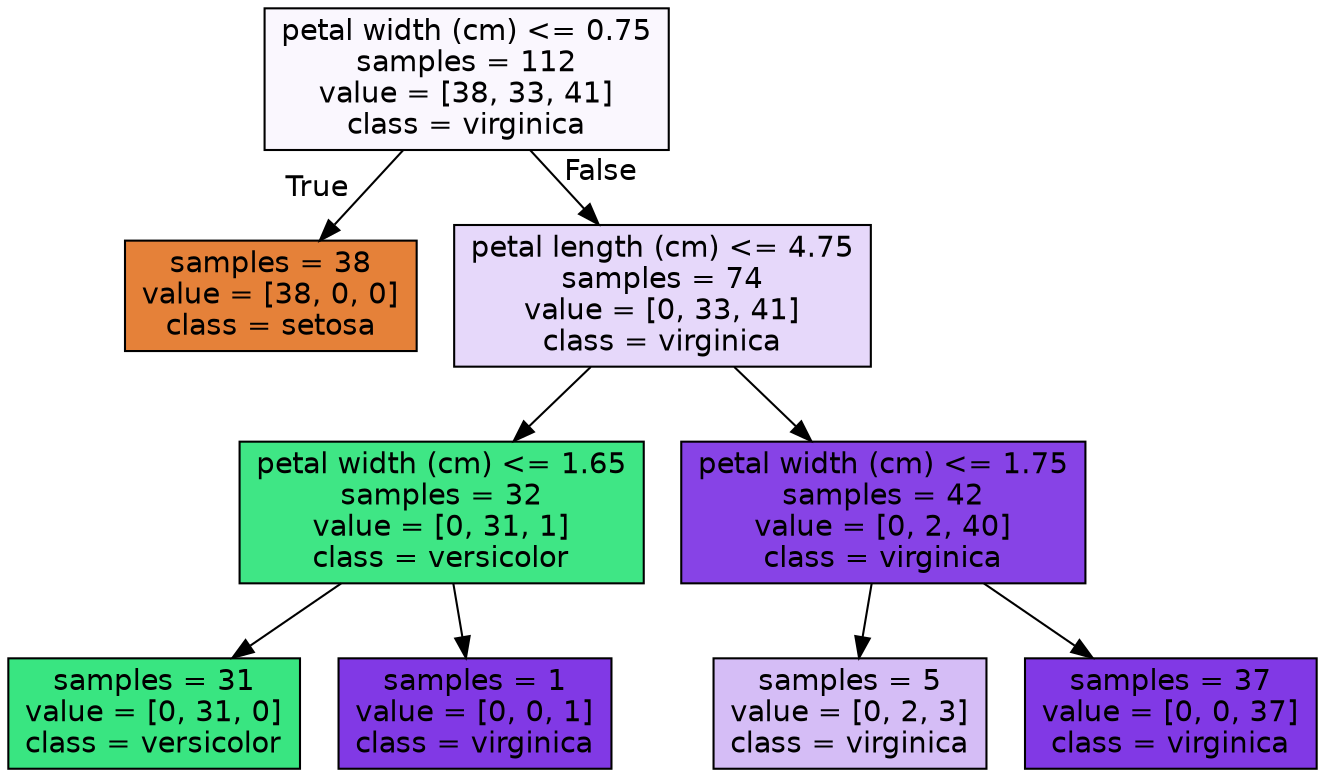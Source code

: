 digraph Tree {
node [shape=box, style="filled", color="black", fontname="helvetica"] ;
edge [fontname="helvetica"] ;
0 [label="petal width (cm) <= 0.75\nsamples = 112\nvalue = [38, 33, 41]\nclass = virginica", fillcolor="#faf7fe"] ;
1 [label="samples = 38\nvalue = [38, 0, 0]\nclass = setosa", fillcolor="#e58139"] ;
0 -> 1 [labeldistance=2.5, labelangle=45, headlabel="True"] ;
2 [label="petal length (cm) <= 4.75\nsamples = 74\nvalue = [0, 33, 41]\nclass = virginica", fillcolor="#e6d8fa"] ;
0 -> 2 [labeldistance=2.5, labelangle=-45, headlabel="False"] ;
3 [label="petal width (cm) <= 1.65\nsamples = 32\nvalue = [0, 31, 1]\nclass = versicolor", fillcolor="#3fe685"] ;
2 -> 3 ;
4 [label="samples = 31\nvalue = [0, 31, 0]\nclass = versicolor", fillcolor="#39e581"] ;
3 -> 4 ;
5 [label="samples = 1\nvalue = [0, 0, 1]\nclass = virginica", fillcolor="#8139e5"] ;
3 -> 5 ;
6 [label="petal width (cm) <= 1.75\nsamples = 42\nvalue = [0, 2, 40]\nclass = virginica", fillcolor="#8743e6"] ;
2 -> 6 ;
7 [label="samples = 5\nvalue = [0, 2, 3]\nclass = virginica", fillcolor="#d5bdf6"] ;
6 -> 7 ;
8 [label="samples = 37\nvalue = [0, 0, 37]\nclass = virginica", fillcolor="#8139e5"] ;
6 -> 8 ;
}